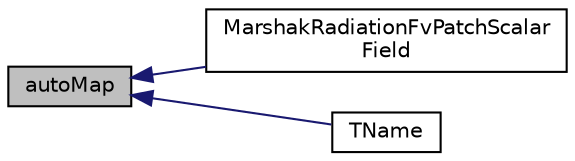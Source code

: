 digraph "autoMap"
{
  bgcolor="transparent";
  edge [fontname="Helvetica",fontsize="10",labelfontname="Helvetica",labelfontsize="10"];
  node [fontname="Helvetica",fontsize="10",shape=record];
  rankdir="LR";
  Node1 [label="autoMap",height=0.2,width=0.4,color="black", fillcolor="grey75", style="filled", fontcolor="black"];
  Node1 -> Node2 [dir="back",color="midnightblue",fontsize="10",style="solid",fontname="Helvetica"];
  Node2 [label="MarshakRadiationFvPatchScalar\lField",height=0.2,width=0.4,color="black",URL="$a01471.html#ac3e664612372e48042efb2724ef25295",tooltip="Construct as copy setting internal field reference. "];
  Node1 -> Node3 [dir="back",color="midnightblue",fontsize="10",style="solid",fontname="Helvetica"];
  Node3 [label="TName",height=0.2,width=0.4,color="black",URL="$a01471.html#ac619fb4bf9a1c7ad3b1850a280ddfc4d",tooltip="Return the temperature field name. "];
}
